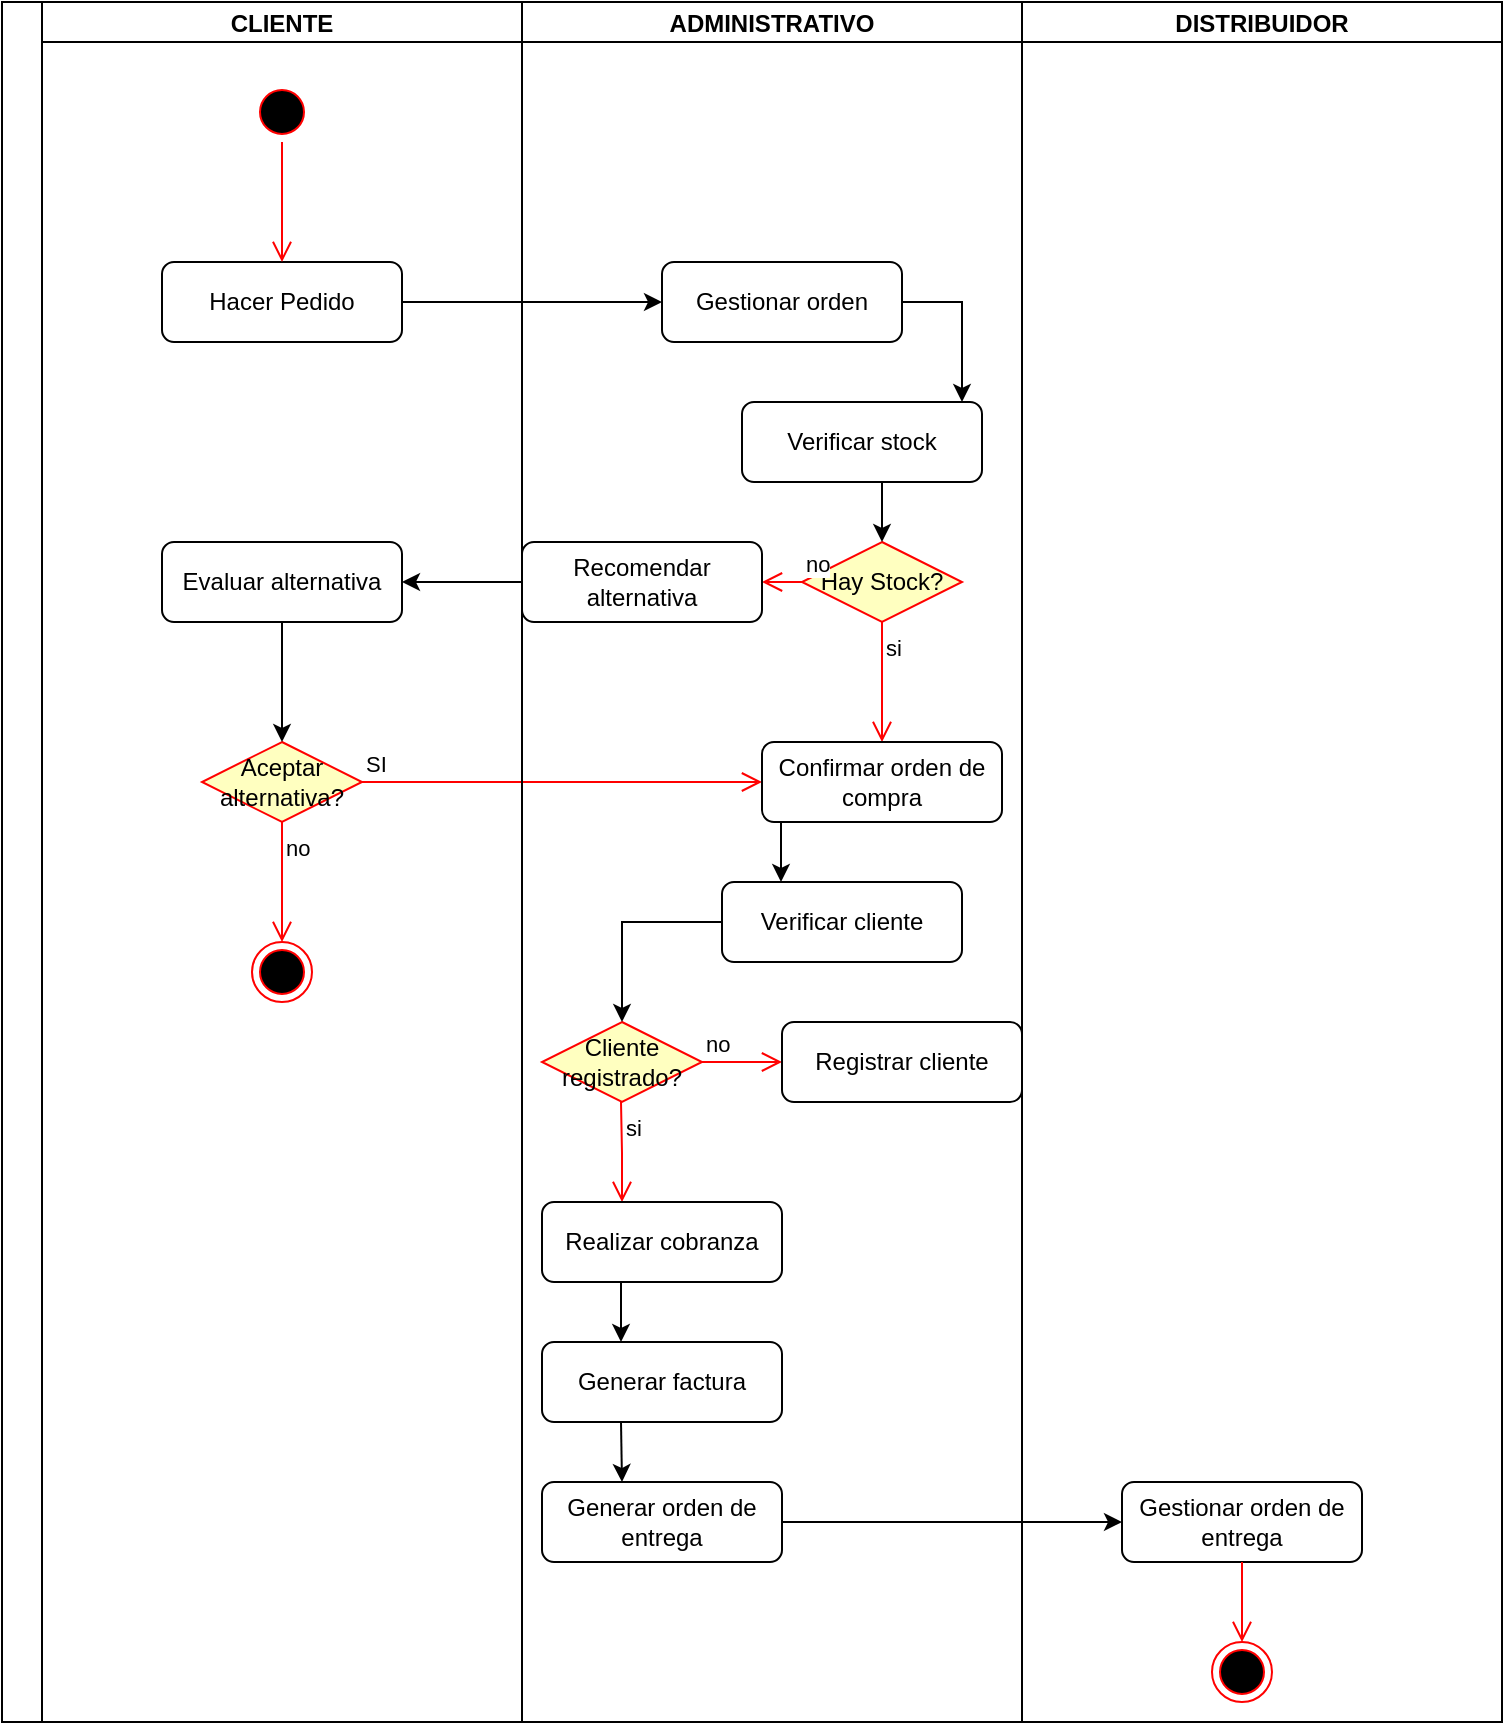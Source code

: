 <mxfile version="24.2.3" type="device">
  <diagram name="Page-1" id="0783ab3e-0a74-02c8-0abd-f7b4e66b4bec">
    <mxGraphModel dx="984" dy="566" grid="1" gridSize="10" guides="1" tooltips="1" connect="1" arrows="1" fold="1" page="1" pageScale="1" pageWidth="850" pageHeight="1100" background="none" math="0" shadow="0">
      <root>
        <mxCell id="0" />
        <mxCell id="1" parent="0" />
        <mxCell id="CuGjUQ30CVmL0A7eA_kO-6" value="" style="swimlane;childLayout=stackLayout;resizeParent=1;resizeParentMax=0;startSize=20;horizontal=0;horizontalStack=1;" vertex="1" parent="1">
          <mxGeometry x="130" y="60" width="510" height="860" as="geometry" />
        </mxCell>
        <mxCell id="CuGjUQ30CVmL0A7eA_kO-7" value="CLIENTE" style="swimlane;startSize=20;" vertex="1" parent="CuGjUQ30CVmL0A7eA_kO-6">
          <mxGeometry x="20" width="240" height="860" as="geometry" />
        </mxCell>
        <mxCell id="CuGjUQ30CVmL0A7eA_kO-13" value="Hacer Pedido" style="rounded=1;whiteSpace=wrap;html=1;" vertex="1" parent="CuGjUQ30CVmL0A7eA_kO-7">
          <mxGeometry x="60" y="130" width="120" height="40" as="geometry" />
        </mxCell>
        <mxCell id="CuGjUQ30CVmL0A7eA_kO-14" value="" style="endArrow=classic;html=1;rounded=0;entryX=0;entryY=0.5;entryDx=0;entryDy=0;" edge="1" parent="CuGjUQ30CVmL0A7eA_kO-7" target="CuGjUQ30CVmL0A7eA_kO-15">
          <mxGeometry width="50" height="50" relative="1" as="geometry">
            <mxPoint x="180" y="150" as="sourcePoint" />
            <mxPoint x="270" y="150" as="targetPoint" />
          </mxGeometry>
        </mxCell>
        <mxCell id="CuGjUQ30CVmL0A7eA_kO-20" value="" style="ellipse;html=1;shape=startState;fillColor=#000000;strokeColor=#ff0000;" vertex="1" parent="CuGjUQ30CVmL0A7eA_kO-7">
          <mxGeometry x="105" y="40" width="30" height="30" as="geometry" />
        </mxCell>
        <mxCell id="CuGjUQ30CVmL0A7eA_kO-21" value="" style="edgeStyle=orthogonalEdgeStyle;html=1;verticalAlign=bottom;endArrow=open;endSize=8;strokeColor=#ff0000;rounded=0;" edge="1" source="CuGjUQ30CVmL0A7eA_kO-20" parent="CuGjUQ30CVmL0A7eA_kO-7">
          <mxGeometry relative="1" as="geometry">
            <mxPoint x="120" y="130" as="targetPoint" />
          </mxGeometry>
        </mxCell>
        <mxCell id="CuGjUQ30CVmL0A7eA_kO-27" value="" style="endArrow=classic;html=1;rounded=0;exitX=0;exitY=0.5;exitDx=0;exitDy=0;" edge="1" parent="CuGjUQ30CVmL0A7eA_kO-7" source="CuGjUQ30CVmL0A7eA_kO-26">
          <mxGeometry width="50" height="50" relative="1" as="geometry">
            <mxPoint x="140" y="300" as="sourcePoint" />
            <mxPoint x="180" y="290" as="targetPoint" />
          </mxGeometry>
        </mxCell>
        <mxCell id="CuGjUQ30CVmL0A7eA_kO-29" value="Evaluar alternativa" style="rounded=1;whiteSpace=wrap;html=1;" vertex="1" parent="CuGjUQ30CVmL0A7eA_kO-7">
          <mxGeometry x="60" y="270" width="120" height="40" as="geometry" />
        </mxCell>
        <mxCell id="CuGjUQ30CVmL0A7eA_kO-31" value="Aceptar alternativa?" style="rhombus;whiteSpace=wrap;html=1;fontColor=#000000;fillColor=#ffffc0;strokeColor=#ff0000;" vertex="1" parent="CuGjUQ30CVmL0A7eA_kO-7">
          <mxGeometry x="80" y="370" width="80" height="40" as="geometry" />
        </mxCell>
        <mxCell id="CuGjUQ30CVmL0A7eA_kO-32" value="SI" style="edgeStyle=orthogonalEdgeStyle;html=1;align=left;verticalAlign=bottom;endArrow=open;endSize=8;strokeColor=#ff0000;rounded=0;" edge="1" source="CuGjUQ30CVmL0A7eA_kO-31" parent="CuGjUQ30CVmL0A7eA_kO-7">
          <mxGeometry x="-1" relative="1" as="geometry">
            <mxPoint x="360" y="390" as="targetPoint" />
          </mxGeometry>
        </mxCell>
        <mxCell id="CuGjUQ30CVmL0A7eA_kO-33" value="no" style="edgeStyle=orthogonalEdgeStyle;html=1;align=left;verticalAlign=top;endArrow=open;endSize=8;strokeColor=#ff0000;rounded=0;" edge="1" source="CuGjUQ30CVmL0A7eA_kO-31" parent="CuGjUQ30CVmL0A7eA_kO-7">
          <mxGeometry x="-1" relative="1" as="geometry">
            <mxPoint x="120" y="470" as="targetPoint" />
            <mxPoint as="offset" />
          </mxGeometry>
        </mxCell>
        <mxCell id="CuGjUQ30CVmL0A7eA_kO-35" value="" style="endArrow=classic;html=1;rounded=0;entryX=0.5;entryY=0;entryDx=0;entryDy=0;" edge="1" parent="CuGjUQ30CVmL0A7eA_kO-7" target="CuGjUQ30CVmL0A7eA_kO-31">
          <mxGeometry width="50" height="50" relative="1" as="geometry">
            <mxPoint x="120" y="310" as="sourcePoint" />
            <mxPoint x="170" y="260" as="targetPoint" />
          </mxGeometry>
        </mxCell>
        <mxCell id="CuGjUQ30CVmL0A7eA_kO-36" value="" style="ellipse;html=1;shape=endState;fillColor=#000000;strokeColor=#ff0000;" vertex="1" parent="CuGjUQ30CVmL0A7eA_kO-7">
          <mxGeometry x="105" y="470" width="30" height="30" as="geometry" />
        </mxCell>
        <mxCell id="CuGjUQ30CVmL0A7eA_kO-8" value="ADMINISTRATIVO" style="swimlane;startSize=20;" vertex="1" parent="CuGjUQ30CVmL0A7eA_kO-6">
          <mxGeometry x="260" width="250" height="860" as="geometry" />
        </mxCell>
        <mxCell id="CuGjUQ30CVmL0A7eA_kO-15" value="Gestionar orden" style="rounded=1;whiteSpace=wrap;html=1;" vertex="1" parent="CuGjUQ30CVmL0A7eA_kO-8">
          <mxGeometry x="70" y="130" width="120" height="40" as="geometry" />
        </mxCell>
        <mxCell id="CuGjUQ30CVmL0A7eA_kO-16" value="" style="endArrow=classic;html=1;rounded=0;" edge="1" parent="CuGjUQ30CVmL0A7eA_kO-8">
          <mxGeometry width="50" height="50" relative="1" as="geometry">
            <mxPoint x="190" y="150" as="sourcePoint" />
            <mxPoint x="220" y="200" as="targetPoint" />
            <Array as="points">
              <mxPoint x="220" y="150" />
            </Array>
          </mxGeometry>
        </mxCell>
        <mxCell id="CuGjUQ30CVmL0A7eA_kO-17" value="Verificar stock" style="rounded=1;whiteSpace=wrap;html=1;" vertex="1" parent="CuGjUQ30CVmL0A7eA_kO-8">
          <mxGeometry x="110" y="200" width="120" height="40" as="geometry" />
        </mxCell>
        <mxCell id="CuGjUQ30CVmL0A7eA_kO-22" value="Hay Stock?" style="rhombus;whiteSpace=wrap;html=1;fontColor=#000000;fillColor=#ffffc0;strokeColor=#ff0000;" vertex="1" parent="CuGjUQ30CVmL0A7eA_kO-8">
          <mxGeometry x="140" y="270" width="80" height="40" as="geometry" />
        </mxCell>
        <mxCell id="CuGjUQ30CVmL0A7eA_kO-24" value="si" style="edgeStyle=orthogonalEdgeStyle;html=1;align=left;verticalAlign=top;endArrow=open;endSize=8;strokeColor=#ff0000;rounded=0;entryX=0.5;entryY=0;entryDx=0;entryDy=0;" edge="1" source="CuGjUQ30CVmL0A7eA_kO-22" parent="CuGjUQ30CVmL0A7eA_kO-8" target="CuGjUQ30CVmL0A7eA_kO-37">
          <mxGeometry x="-1" relative="1" as="geometry">
            <mxPoint x="180" y="350" as="targetPoint" />
          </mxGeometry>
        </mxCell>
        <mxCell id="CuGjUQ30CVmL0A7eA_kO-25" value="no" style="edgeStyle=orthogonalEdgeStyle;html=1;align=left;verticalAlign=bottom;endArrow=open;endSize=8;strokeColor=#ff0000;rounded=0;exitX=0;exitY=0.5;exitDx=0;exitDy=0;" edge="1" parent="CuGjUQ30CVmL0A7eA_kO-8" source="CuGjUQ30CVmL0A7eA_kO-22">
          <mxGeometry x="-1" relative="1" as="geometry">
            <mxPoint x="120" y="290" as="targetPoint" />
            <mxPoint x="40" y="330" as="sourcePoint" />
          </mxGeometry>
        </mxCell>
        <mxCell id="CuGjUQ30CVmL0A7eA_kO-26" value="Recomendar alternativa" style="rounded=1;whiteSpace=wrap;html=1;" vertex="1" parent="CuGjUQ30CVmL0A7eA_kO-8">
          <mxGeometry y="270" width="120" height="40" as="geometry" />
        </mxCell>
        <mxCell id="CuGjUQ30CVmL0A7eA_kO-30" value="" style="endArrow=classic;html=1;rounded=0;exitX=0;exitY=0.5;exitDx=0;exitDy=0;entryX=0.5;entryY=0;entryDx=0;entryDy=0;" edge="1" parent="CuGjUQ30CVmL0A7eA_kO-8" target="CuGjUQ30CVmL0A7eA_kO-22">
          <mxGeometry width="50" height="50" relative="1" as="geometry">
            <mxPoint x="180" y="240" as="sourcePoint" />
            <mxPoint x="120" y="240" as="targetPoint" />
          </mxGeometry>
        </mxCell>
        <mxCell id="CuGjUQ30CVmL0A7eA_kO-37" value="Confirmar orden de compra" style="rounded=1;whiteSpace=wrap;html=1;" vertex="1" parent="CuGjUQ30CVmL0A7eA_kO-8">
          <mxGeometry x="120" y="370" width="120" height="40" as="geometry" />
        </mxCell>
        <mxCell id="CuGjUQ30CVmL0A7eA_kO-38" value="" style="endArrow=classic;html=1;rounded=0;exitX=0;exitY=0.5;exitDx=0;exitDy=0;entryX=0.5;entryY=0;entryDx=0;entryDy=0;" edge="1" parent="CuGjUQ30CVmL0A7eA_kO-8">
          <mxGeometry width="50" height="50" relative="1" as="geometry">
            <mxPoint x="129.5" y="410" as="sourcePoint" />
            <mxPoint x="129.5" y="440" as="targetPoint" />
          </mxGeometry>
        </mxCell>
        <mxCell id="CuGjUQ30CVmL0A7eA_kO-39" value="Verificar cliente" style="rounded=1;whiteSpace=wrap;html=1;" vertex="1" parent="CuGjUQ30CVmL0A7eA_kO-8">
          <mxGeometry x="100" y="440" width="120" height="40" as="geometry" />
        </mxCell>
        <mxCell id="CuGjUQ30CVmL0A7eA_kO-40" value="Cliente registrado?" style="rhombus;whiteSpace=wrap;html=1;fontColor=#000000;fillColor=#ffffc0;strokeColor=#ff0000;" vertex="1" parent="CuGjUQ30CVmL0A7eA_kO-8">
          <mxGeometry x="10" y="510" width="80" height="40" as="geometry" />
        </mxCell>
        <mxCell id="CuGjUQ30CVmL0A7eA_kO-41" value="no" style="edgeStyle=orthogonalEdgeStyle;html=1;align=left;verticalAlign=bottom;endArrow=open;endSize=8;strokeColor=#ff0000;rounded=0;" edge="1" source="CuGjUQ30CVmL0A7eA_kO-40" parent="CuGjUQ30CVmL0A7eA_kO-8">
          <mxGeometry x="-1" relative="1" as="geometry">
            <mxPoint x="130" y="530" as="targetPoint" />
          </mxGeometry>
        </mxCell>
        <mxCell id="CuGjUQ30CVmL0A7eA_kO-43" value="" style="endArrow=classic;html=1;rounded=0;entryX=0.5;entryY=0;entryDx=0;entryDy=0;exitX=0;exitY=0.5;exitDx=0;exitDy=0;" edge="1" parent="CuGjUQ30CVmL0A7eA_kO-8" source="CuGjUQ30CVmL0A7eA_kO-39" target="CuGjUQ30CVmL0A7eA_kO-40">
          <mxGeometry width="50" height="50" relative="1" as="geometry">
            <mxPoint x="140" y="480" as="sourcePoint" />
            <mxPoint x="79.5" y="510" as="targetPoint" />
            <Array as="points">
              <mxPoint x="50" y="460" />
            </Array>
          </mxGeometry>
        </mxCell>
        <mxCell id="CuGjUQ30CVmL0A7eA_kO-45" value="Registrar cliente" style="rounded=1;whiteSpace=wrap;html=1;" vertex="1" parent="CuGjUQ30CVmL0A7eA_kO-8">
          <mxGeometry x="130" y="510" width="120" height="40" as="geometry" />
        </mxCell>
        <mxCell id="CuGjUQ30CVmL0A7eA_kO-46" value="si" style="edgeStyle=orthogonalEdgeStyle;html=1;align=left;verticalAlign=top;endArrow=open;endSize=8;strokeColor=#ff0000;rounded=0;" edge="1" parent="CuGjUQ30CVmL0A7eA_kO-8">
          <mxGeometry x="-1" relative="1" as="geometry">
            <mxPoint x="50" y="600" as="targetPoint" />
            <mxPoint x="49.5" y="550" as="sourcePoint" />
          </mxGeometry>
        </mxCell>
        <mxCell id="CuGjUQ30CVmL0A7eA_kO-47" value="Realizar cobranza" style="rounded=1;whiteSpace=wrap;html=1;" vertex="1" parent="CuGjUQ30CVmL0A7eA_kO-8">
          <mxGeometry x="10" y="600" width="120" height="40" as="geometry" />
        </mxCell>
        <mxCell id="CuGjUQ30CVmL0A7eA_kO-48" value="" style="endArrow=classic;html=1;rounded=0;exitX=0;exitY=0.5;exitDx=0;exitDy=0;entryX=0.5;entryY=0;entryDx=0;entryDy=0;" edge="1" parent="CuGjUQ30CVmL0A7eA_kO-8">
          <mxGeometry width="50" height="50" relative="1" as="geometry">
            <mxPoint x="49.5" y="640" as="sourcePoint" />
            <mxPoint x="49.5" y="670" as="targetPoint" />
          </mxGeometry>
        </mxCell>
        <mxCell id="CuGjUQ30CVmL0A7eA_kO-49" value="Generar factura" style="rounded=1;whiteSpace=wrap;html=1;" vertex="1" parent="CuGjUQ30CVmL0A7eA_kO-8">
          <mxGeometry x="10" y="670" width="120" height="40" as="geometry" />
        </mxCell>
        <mxCell id="CuGjUQ30CVmL0A7eA_kO-50" value="" style="endArrow=classic;html=1;rounded=0;exitX=0;exitY=0.5;exitDx=0;exitDy=0;" edge="1" parent="CuGjUQ30CVmL0A7eA_kO-8">
          <mxGeometry width="50" height="50" relative="1" as="geometry">
            <mxPoint x="49.5" y="710" as="sourcePoint" />
            <mxPoint x="50" y="740" as="targetPoint" />
          </mxGeometry>
        </mxCell>
        <mxCell id="CuGjUQ30CVmL0A7eA_kO-51" value="Generar orden de entrega" style="rounded=1;whiteSpace=wrap;html=1;" vertex="1" parent="CuGjUQ30CVmL0A7eA_kO-8">
          <mxGeometry x="10" y="740" width="120" height="40" as="geometry" />
        </mxCell>
        <mxCell id="CuGjUQ30CVmL0A7eA_kO-52" value="" style="endArrow=classic;html=1;rounded=0;" edge="1" parent="CuGjUQ30CVmL0A7eA_kO-8">
          <mxGeometry width="50" height="50" relative="1" as="geometry">
            <mxPoint x="130" y="760" as="sourcePoint" />
            <mxPoint x="300" y="760" as="targetPoint" />
          </mxGeometry>
        </mxCell>
        <mxCell id="CuGjUQ30CVmL0A7eA_kO-10" value="DISTRIBUIDOR" style="swimlane;startSize=20;" vertex="1" parent="1">
          <mxGeometry x="640" y="60" width="240" height="860" as="geometry" />
        </mxCell>
        <mxCell id="CuGjUQ30CVmL0A7eA_kO-53" value="Gestionar orden de entrega" style="rounded=1;whiteSpace=wrap;html=1;" vertex="1" parent="CuGjUQ30CVmL0A7eA_kO-10">
          <mxGeometry x="50" y="740" width="120" height="40" as="geometry" />
        </mxCell>
        <mxCell id="CuGjUQ30CVmL0A7eA_kO-54" value="" style="ellipse;html=1;shape=endState;fillColor=#000000;strokeColor=#ff0000;" vertex="1" parent="CuGjUQ30CVmL0A7eA_kO-10">
          <mxGeometry x="95" y="820" width="30" height="30" as="geometry" />
        </mxCell>
        <mxCell id="CuGjUQ30CVmL0A7eA_kO-55" value="" style="edgeStyle=orthogonalEdgeStyle;html=1;align=left;verticalAlign=top;endArrow=open;endSize=8;strokeColor=#ff0000;rounded=0;exitX=0.5;exitY=1;exitDx=0;exitDy=0;entryX=0.5;entryY=0;entryDx=0;entryDy=0;" edge="1" parent="CuGjUQ30CVmL0A7eA_kO-10" source="CuGjUQ30CVmL0A7eA_kO-53" target="CuGjUQ30CVmL0A7eA_kO-54">
          <mxGeometry x="-1" relative="1" as="geometry">
            <mxPoint x="110" y="680" as="targetPoint" />
            <mxPoint x="109.5" y="630" as="sourcePoint" />
            <mxPoint as="offset" />
          </mxGeometry>
        </mxCell>
      </root>
    </mxGraphModel>
  </diagram>
</mxfile>
